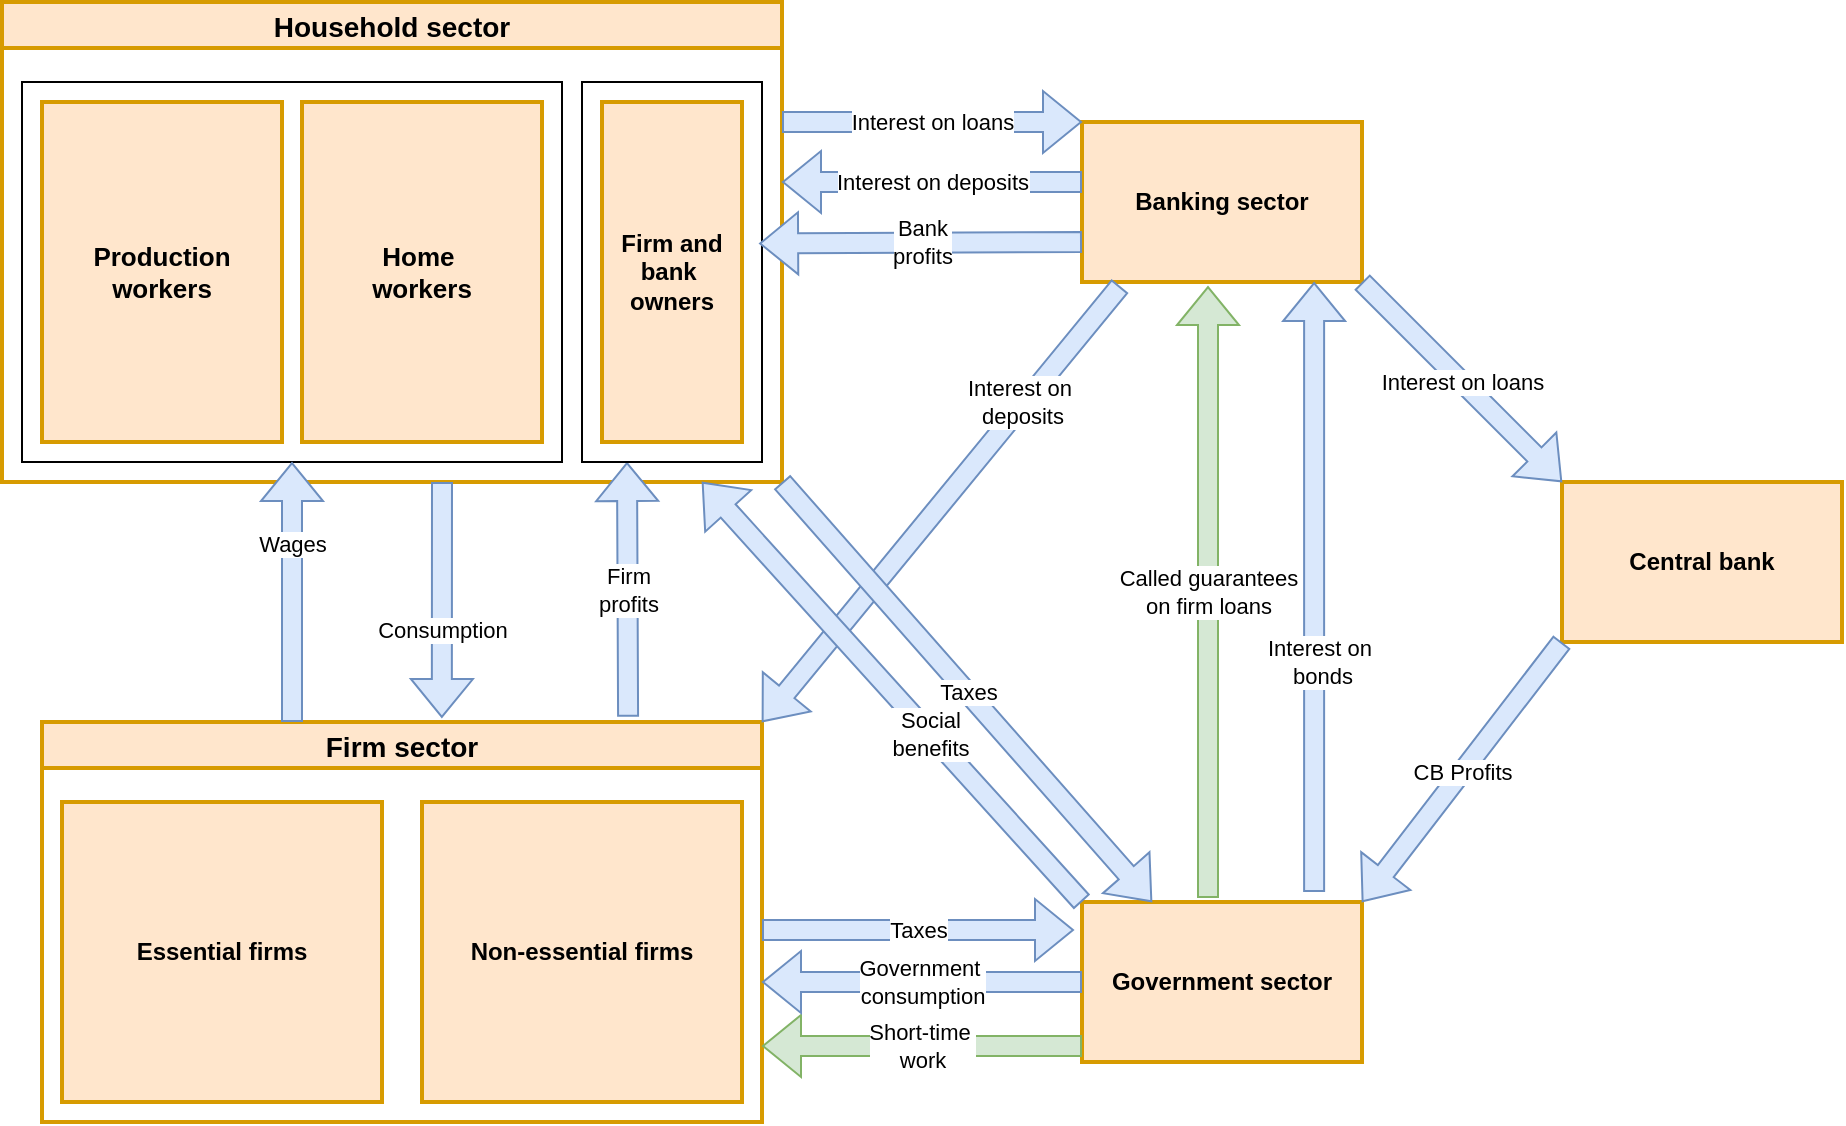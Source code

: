 <mxfile version="24.5.5" type="github">
  <diagram name="Page-1" id="LTLJHB56SYGIF1e-PyQ5">
    <mxGraphModel dx="1147" dy="643" grid="1" gridSize="10" guides="1" tooltips="1" connect="1" arrows="1" fold="1" page="1" pageScale="1" pageWidth="850" pageHeight="1100" math="0" shadow="0">
      <root>
        <mxCell id="0" />
        <mxCell id="1" parent="0" />
        <mxCell id="_o3PZ7_7_NuoDLqpeevg-22" value="Firm sector" style="swimlane;fillColor=#ffe6cc;strokeColor=#d79b00;strokeWidth=2;fontSize=14;startSize=23;verticalAlign=middle;" parent="1" vertex="1">
          <mxGeometry x="120" y="400" width="360" height="200" as="geometry">
            <mxRectangle x="480" y="200" width="110" height="30" as="alternateBounds" />
          </mxGeometry>
        </mxCell>
        <mxCell id="_o3PZ7_7_NuoDLqpeevg-23" value="&lt;b&gt;Essential firms&lt;/b&gt;" style="rounded=0;whiteSpace=wrap;html=1;fillColor=#ffe6cc;strokeColor=#d79b00;strokeWidth=2;verticalAlign=middle;" parent="_o3PZ7_7_NuoDLqpeevg-22" vertex="1">
          <mxGeometry x="10" y="40" width="160" height="150" as="geometry" />
        </mxCell>
        <mxCell id="_o3PZ7_7_NuoDLqpeevg-24" value="&lt;b&gt;Non-essential firms&lt;br&gt;&lt;/b&gt;" style="rounded=0;whiteSpace=wrap;html=1;fillColor=#ffe6cc;strokeColor=#d79b00;strokeWidth=2;verticalAlign=middle;" parent="_o3PZ7_7_NuoDLqpeevg-22" vertex="1">
          <mxGeometry x="190" y="40" width="160" height="150" as="geometry" />
        </mxCell>
        <mxCell id="_o3PZ7_7_NuoDLqpeevg-1" value="Household sector" style="swimlane;fillColor=#ffe6cc;strokeColor=#d79b00;strokeWidth=2;fontSize=14;startSize=23;verticalAlign=middle;" parent="1" vertex="1">
          <mxGeometry x="100" y="40" width="390" height="240" as="geometry">
            <mxRectangle x="480" y="200" width="110" height="30" as="alternateBounds" />
          </mxGeometry>
        </mxCell>
        <mxCell id="u_YEaIF2QH5trvbsYuP5-1" value="" style="rounded=0;whiteSpace=wrap;html=1;" vertex="1" parent="_o3PZ7_7_NuoDLqpeevg-1">
          <mxGeometry x="10" y="40" width="270" height="190" as="geometry" />
        </mxCell>
        <mxCell id="_o3PZ7_7_NuoDLqpeevg-2" value="&lt;b&gt;&lt;font style=&quot;font-size: 13px;&quot;&gt;Production workers&lt;/font&gt;&lt;/b&gt;" style="rounded=0;whiteSpace=wrap;html=1;fillColor=#ffe6cc;strokeColor=#d79b00;strokeWidth=2;verticalAlign=middle;" parent="_o3PZ7_7_NuoDLqpeevg-1" vertex="1">
          <mxGeometry x="20" y="50" width="120" height="170" as="geometry" />
        </mxCell>
        <mxCell id="_o3PZ7_7_NuoDLqpeevg-4" value="&lt;div&gt;&lt;b&gt;&lt;font style=&quot;font-size: 13px;&quot;&gt;Home&amp;nbsp;&lt;/font&gt;&lt;/b&gt;&lt;/div&gt;&lt;div&gt;&lt;b&gt;&lt;font style=&quot;font-size: 13px;&quot;&gt;workers&lt;/font&gt;&lt;/b&gt;&lt;/div&gt;" style="rounded=0;whiteSpace=wrap;html=1;fillColor=#ffe6cc;strokeColor=#d79b00;strokeWidth=2;verticalAlign=middle;" parent="_o3PZ7_7_NuoDLqpeevg-1" vertex="1">
          <mxGeometry x="150" y="50" width="120" height="170" as="geometry" />
        </mxCell>
        <mxCell id="_o3PZ7_7_NuoDLqpeevg-25" value="&lt;b&gt;Banking sector&lt;/b&gt;" style="rounded=0;whiteSpace=wrap;html=1;fillColor=#ffe6cc;strokeColor=#d79b00;strokeWidth=2;" parent="1" vertex="1">
          <mxGeometry x="640" y="100" width="140" height="80" as="geometry" />
        </mxCell>
        <mxCell id="_o3PZ7_7_NuoDLqpeevg-26" value="&lt;b&gt;Government sector&lt;br&gt;&lt;/b&gt;" style="rounded=0;whiteSpace=wrap;html=1;fillColor=#ffe6cc;strokeColor=#d79b00;strokeWidth=2;" parent="1" vertex="1">
          <mxGeometry x="640" y="490" width="140" height="80" as="geometry" />
        </mxCell>
        <mxCell id="_o3PZ7_7_NuoDLqpeevg-27" value="&lt;b&gt;Central bank&lt;/b&gt;" style="rounded=0;whiteSpace=wrap;html=1;fillColor=#ffe6cc;strokeColor=#d79b00;strokeWidth=2;" parent="1" vertex="1">
          <mxGeometry x="880" y="280" width="140" height="80" as="geometry" />
        </mxCell>
        <mxCell id="_o3PZ7_7_NuoDLqpeevg-32" value="&lt;div&gt;Short-time&amp;nbsp;&lt;/div&gt;&lt;div&gt;work&lt;/div&gt;" style="shape=flexArrow;endArrow=classic;html=1;rounded=0;fillColor=#d5e8d4;strokeColor=#82b366;exitX=0;exitY=1;exitDx=0;exitDy=0;" parent="1" edge="1">
          <mxGeometry width="50" height="50" relative="1" as="geometry">
            <mxPoint x="640" y="562" as="sourcePoint" />
            <mxPoint x="480" y="562" as="targetPoint" />
          </mxGeometry>
        </mxCell>
        <mxCell id="_o3PZ7_7_NuoDLqpeevg-33" value="&lt;div&gt;Called guarantees&lt;/div&gt;&lt;div&gt;on firm loans&lt;br&gt;&lt;/div&gt;" style="shape=flexArrow;endArrow=classic;html=1;rounded=0;fillColor=#d5e8d4;strokeColor=#82b366;exitX=0.45;exitY=-0.025;exitDx=0;exitDy=0;exitPerimeter=0;entryX=0.45;entryY=1.025;entryDx=0;entryDy=0;entryPerimeter=0;" parent="1" source="_o3PZ7_7_NuoDLqpeevg-26" target="_o3PZ7_7_NuoDLqpeevg-25" edge="1">
          <mxGeometry width="50" height="50" relative="1" as="geometry">
            <mxPoint x="710" y="440" as="sourcePoint" />
            <mxPoint x="703" y="200" as="targetPoint" />
          </mxGeometry>
        </mxCell>
        <mxCell id="_o3PZ7_7_NuoDLqpeevg-34" value="&lt;div&gt;Wages&lt;/div&gt;" style="shape=flexArrow;endArrow=classic;html=1;rounded=0;fillColor=#dae8fc;strokeColor=#6c8ebf;" parent="1" edge="1">
          <mxGeometry x="0.375" width="50" height="50" relative="1" as="geometry">
            <mxPoint x="245" y="400" as="sourcePoint" />
            <mxPoint x="245" y="270" as="targetPoint" />
            <mxPoint as="offset" />
          </mxGeometry>
        </mxCell>
        <mxCell id="_o3PZ7_7_NuoDLqpeevg-35" value="Consumption" style="shape=flexArrow;endArrow=classic;html=1;rounded=0;fillColor=#dae8fc;strokeColor=#6c8ebf;entryX=0.472;entryY=-0.015;entryDx=0;entryDy=0;entryPerimeter=0;" parent="1" edge="1">
          <mxGeometry x="0.261" width="50" height="50" relative="1" as="geometry">
            <mxPoint x="320" y="280" as="sourcePoint" />
            <mxPoint x="319.92" y="398" as="targetPoint" />
            <mxPoint as="offset" />
          </mxGeometry>
        </mxCell>
        <mxCell id="_o3PZ7_7_NuoDLqpeevg-36" value="&lt;div&gt;Firm&lt;/div&gt;&lt;div&gt;profits&lt;br&gt;&lt;/div&gt;" style="shape=flexArrow;endArrow=classic;html=1;rounded=0;fillColor=#dae8fc;strokeColor=#6c8ebf;entryX=0.25;entryY=1;entryDx=0;entryDy=0;exitX=0.814;exitY=-0.013;exitDx=0;exitDy=0;exitPerimeter=0;" parent="1" source="_o3PZ7_7_NuoDLqpeevg-22" target="u_YEaIF2QH5trvbsYuP5-2" edge="1">
          <mxGeometry width="50" height="50" relative="1" as="geometry">
            <mxPoint x="400" y="400" as="sourcePoint" />
            <mxPoint x="370" y="280" as="targetPoint" />
          </mxGeometry>
        </mxCell>
        <mxCell id="_o3PZ7_7_NuoDLqpeevg-37" value="Interest on loans" style="shape=flexArrow;endArrow=classic;html=1;rounded=0;strokeColor=#6c8ebf;align=center;verticalAlign=middle;fontFamily=Helvetica;fontSize=11;fontColor=default;labelBackgroundColor=default;fillColor=#dae8fc;entryX=0;entryY=0;entryDx=0;entryDy=0;" parent="1" target="_o3PZ7_7_NuoDLqpeevg-25" edge="1">
          <mxGeometry width="50" height="50" relative="1" as="geometry">
            <mxPoint x="490" y="100" as="sourcePoint" />
            <mxPoint x="610" y="350" as="targetPoint" />
          </mxGeometry>
        </mxCell>
        <mxCell id="_o3PZ7_7_NuoDLqpeevg-38" value="Interest on deposits" style="shape=flexArrow;endArrow=classic;html=1;rounded=0;strokeColor=#6c8ebf;align=center;verticalAlign=middle;fontFamily=Helvetica;fontSize=11;fontColor=default;labelBackgroundColor=default;fillColor=#dae8fc;exitX=0;exitY=0.375;exitDx=0;exitDy=0;exitPerimeter=0;" parent="1" source="_o3PZ7_7_NuoDLqpeevg-25" edge="1">
          <mxGeometry width="50" height="50" relative="1" as="geometry">
            <mxPoint x="620" y="130" as="sourcePoint" />
            <mxPoint x="490" y="130" as="targetPoint" />
          </mxGeometry>
        </mxCell>
        <mxCell id="_o3PZ7_7_NuoDLqpeevg-40" value="&lt;div&gt;Interest on&amp;nbsp;&lt;/div&gt;&lt;div&gt;deposits&lt;/div&gt;" style="shape=flexArrow;endArrow=classic;html=1;rounded=0;strokeColor=#6c8ebf;align=center;verticalAlign=middle;fontFamily=Helvetica;fontSize=11;fontColor=default;labelBackgroundColor=default;fillColor=#dae8fc;exitX=0.136;exitY=1.025;exitDx=0;exitDy=0;exitPerimeter=0;entryX=1;entryY=0;entryDx=0;entryDy=0;" parent="1" source="_o3PZ7_7_NuoDLqpeevg-25" target="_o3PZ7_7_NuoDLqpeevg-22" edge="1">
          <mxGeometry x="-0.462" y="-1" width="50" height="50" relative="1" as="geometry">
            <mxPoint x="560" y="400" as="sourcePoint" />
            <mxPoint x="610" y="350" as="targetPoint" />
            <mxPoint as="offset" />
          </mxGeometry>
        </mxCell>
        <mxCell id="_o3PZ7_7_NuoDLqpeevg-41" value="&lt;div&gt;Government&amp;nbsp;&lt;/div&gt;&lt;div&gt;consumption&lt;/div&gt;" style="shape=flexArrow;endArrow=classic;html=1;rounded=0;strokeColor=#6c8ebf;align=center;verticalAlign=middle;fontFamily=Helvetica;fontSize=11;fontColor=default;labelBackgroundColor=default;fillColor=#dae8fc;exitX=0;exitY=0.5;exitDx=0;exitDy=0;" parent="1" source="_o3PZ7_7_NuoDLqpeevg-26" edge="1">
          <mxGeometry width="50" height="50" relative="1" as="geometry">
            <mxPoint x="560" y="400" as="sourcePoint" />
            <mxPoint x="480" y="530" as="targetPoint" />
          </mxGeometry>
        </mxCell>
        <mxCell id="_o3PZ7_7_NuoDLqpeevg-42" value="Taxes" style="shape=flexArrow;endArrow=classic;html=1;rounded=0;strokeColor=#6c8ebf;align=center;verticalAlign=middle;fontFamily=Helvetica;fontSize=11;fontColor=default;labelBackgroundColor=default;fillColor=#dae8fc;" parent="1" edge="1">
          <mxGeometry width="50" height="50" relative="1" as="geometry">
            <mxPoint x="480" y="504" as="sourcePoint" />
            <mxPoint x="636" y="504" as="targetPoint" />
          </mxGeometry>
        </mxCell>
        <mxCell id="_o3PZ7_7_NuoDLqpeevg-43" value="&lt;div&gt;Social&lt;/div&gt;&lt;div&gt;benefits&lt;br&gt;&lt;/div&gt;" style="shape=flexArrow;endArrow=classic;html=1;rounded=0;strokeColor=#6c8ebf;align=center;verticalAlign=middle;fontFamily=Helvetica;fontSize=11;fontColor=default;labelBackgroundColor=default;fillColor=#dae8fc;exitX=0;exitY=0;exitDx=0;exitDy=0;" parent="1" source="_o3PZ7_7_NuoDLqpeevg-26" edge="1">
          <mxGeometry x="-0.2" width="50" height="50" relative="1" as="geometry">
            <mxPoint x="560" y="400" as="sourcePoint" />
            <mxPoint x="450" y="280" as="targetPoint" />
            <mxPoint as="offset" />
          </mxGeometry>
        </mxCell>
        <mxCell id="_o3PZ7_7_NuoDLqpeevg-44" value="Taxes" style="shape=flexArrow;endArrow=classic;html=1;rounded=0;strokeColor=#6c8ebf;align=center;verticalAlign=middle;fontFamily=Helvetica;fontSize=11;fontColor=default;labelBackgroundColor=default;fillColor=#dae8fc;entryX=0.25;entryY=0;entryDx=0;entryDy=0;exitX=1;exitY=1;exitDx=0;exitDy=0;" parent="1" source="_o3PZ7_7_NuoDLqpeevg-1" target="_o3PZ7_7_NuoDLqpeevg-26" edge="1">
          <mxGeometry width="50" height="50" relative="1" as="geometry">
            <mxPoint x="560" y="400" as="sourcePoint" />
            <mxPoint x="610" y="350" as="targetPoint" />
          </mxGeometry>
        </mxCell>
        <mxCell id="_o3PZ7_7_NuoDLqpeevg-46" value="Interest on loans" style="shape=flexArrow;endArrow=classic;html=1;rounded=0;strokeColor=#6c8ebf;align=center;verticalAlign=middle;fontFamily=Helvetica;fontSize=11;fontColor=default;labelBackgroundColor=default;fillColor=#dae8fc;entryX=0;entryY=0;entryDx=0;entryDy=0;exitX=1;exitY=1;exitDx=0;exitDy=0;" parent="1" source="_o3PZ7_7_NuoDLqpeevg-25" target="_o3PZ7_7_NuoDLqpeevg-27" edge="1">
          <mxGeometry width="50" height="50" relative="1" as="geometry">
            <mxPoint x="560" y="400" as="sourcePoint" />
            <mxPoint x="610" y="350" as="targetPoint" />
          </mxGeometry>
        </mxCell>
        <mxCell id="_o3PZ7_7_NuoDLqpeevg-47" value="CB Profits" style="shape=flexArrow;endArrow=classic;html=1;rounded=0;strokeColor=#6c8ebf;align=center;verticalAlign=middle;fontFamily=Helvetica;fontSize=11;fontColor=default;labelBackgroundColor=default;fillColor=#dae8fc;exitX=0;exitY=1;exitDx=0;exitDy=0;entryX=1;entryY=0;entryDx=0;entryDy=0;" parent="1" source="_o3PZ7_7_NuoDLqpeevg-27" target="_o3PZ7_7_NuoDLqpeevg-26" edge="1">
          <mxGeometry width="50" height="50" relative="1" as="geometry">
            <mxPoint x="560" y="400" as="sourcePoint" />
            <mxPoint x="610" y="350" as="targetPoint" />
          </mxGeometry>
        </mxCell>
        <mxCell id="_o3PZ7_7_NuoDLqpeevg-48" value="&lt;div&gt;Interest on&amp;nbsp;&lt;/div&gt;&lt;div&gt;bonds&lt;/div&gt;" style="shape=flexArrow;endArrow=classic;html=1;rounded=0;strokeColor=#6c8ebf;align=center;verticalAlign=middle;fontFamily=Helvetica;fontSize=11;fontColor=default;labelBackgroundColor=default;fillColor=#dae8fc;exitX=0.829;exitY=-0.062;exitDx=0;exitDy=0;exitPerimeter=0;entryX=0.829;entryY=1;entryDx=0;entryDy=0;entryPerimeter=0;" parent="1" source="_o3PZ7_7_NuoDLqpeevg-26" target="_o3PZ7_7_NuoDLqpeevg-25" edge="1">
          <mxGeometry x="-0.246" y="-4" width="50" height="50" relative="1" as="geometry">
            <mxPoint x="560" y="400" as="sourcePoint" />
            <mxPoint x="610" y="350" as="targetPoint" />
            <mxPoint as="offset" />
          </mxGeometry>
        </mxCell>
        <mxCell id="u_YEaIF2QH5trvbsYuP5-2" value="" style="rounded=0;whiteSpace=wrap;html=1;" vertex="1" parent="1">
          <mxGeometry x="390" y="80" width="90" height="190" as="geometry" />
        </mxCell>
        <mxCell id="u_YEaIF2QH5trvbsYuP5-4" value="&lt;div&gt;&lt;b&gt;Firm and bank&amp;nbsp;&lt;/b&gt;&lt;/div&gt;&lt;div&gt;&lt;b&gt;owners&lt;/b&gt;&lt;/div&gt;" style="rounded=0;whiteSpace=wrap;html=1;fillColor=#ffe6cc;strokeColor=#d79b00;strokeWidth=2;verticalAlign=middle;" vertex="1" parent="1">
          <mxGeometry x="400" y="90" width="70" height="170" as="geometry" />
        </mxCell>
        <mxCell id="u_YEaIF2QH5trvbsYuP5-5" value="&lt;div&gt;Bank&lt;/div&gt;&lt;div&gt;profits&lt;br&gt;&lt;/div&gt;" style="shape=flexArrow;endArrow=classic;html=1;rounded=0;fillColor=#dae8fc;strokeColor=#6c8ebf;entryX=0.984;entryY=0.425;entryDx=0;entryDy=0;exitX=0;exitY=0.75;exitDx=0;exitDy=0;entryPerimeter=0;" edge="1" parent="1" source="_o3PZ7_7_NuoDLqpeevg-25" target="u_YEaIF2QH5trvbsYuP5-2">
          <mxGeometry x="-0.004" width="50" height="50" relative="1" as="geometry">
            <mxPoint x="550" y="277" as="sourcePoint" />
            <mxPoint x="550" y="150" as="targetPoint" />
            <mxPoint as="offset" />
          </mxGeometry>
        </mxCell>
      </root>
    </mxGraphModel>
  </diagram>
</mxfile>
